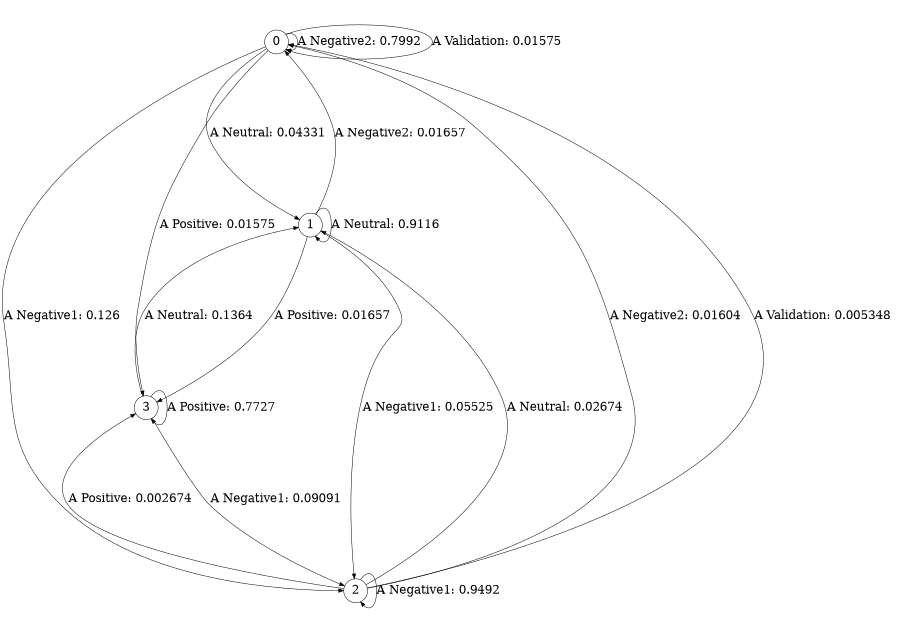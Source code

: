 digraph r18_cssr {
size = "6,8.5";
ratio = "fill";
node [shape = circle];
node [fontsize = 24];
edge [fontsize = 24];
0 -> 0 [label = "A Negative2: 0.7992   "];
0 -> 1 [label = "A Neutral: 0.04331  "];
0 -> 2 [label = "A Negative1: 0.126    "];
0 -> 3 [label = "A Positive: 0.01575  "];
0 -> 0 [label = "A Validation: 0.01575  "];
1 -> 0 [label = "A Negative2: 0.01657  "];
1 -> 1 [label = "A Neutral: 0.9116   "];
1 -> 2 [label = "A Negative1: 0.05525  "];
1 -> 3 [label = "A Positive: 0.01657  "];
2 -> 0 [label = "A Negative2: 0.01604  "];
2 -> 1 [label = "A Neutral: 0.02674  "];
2 -> 2 [label = "A Negative1: 0.9492   "];
2 -> 3 [label = "A Positive: 0.002674  "];
2 -> 0 [label = "A Validation: 0.005348  "];
3 -> 1 [label = "A Neutral: 0.1364   "];
3 -> 2 [label = "A Negative1: 0.09091  "];
3 -> 3 [label = "A Positive: 0.7727   "];
} 